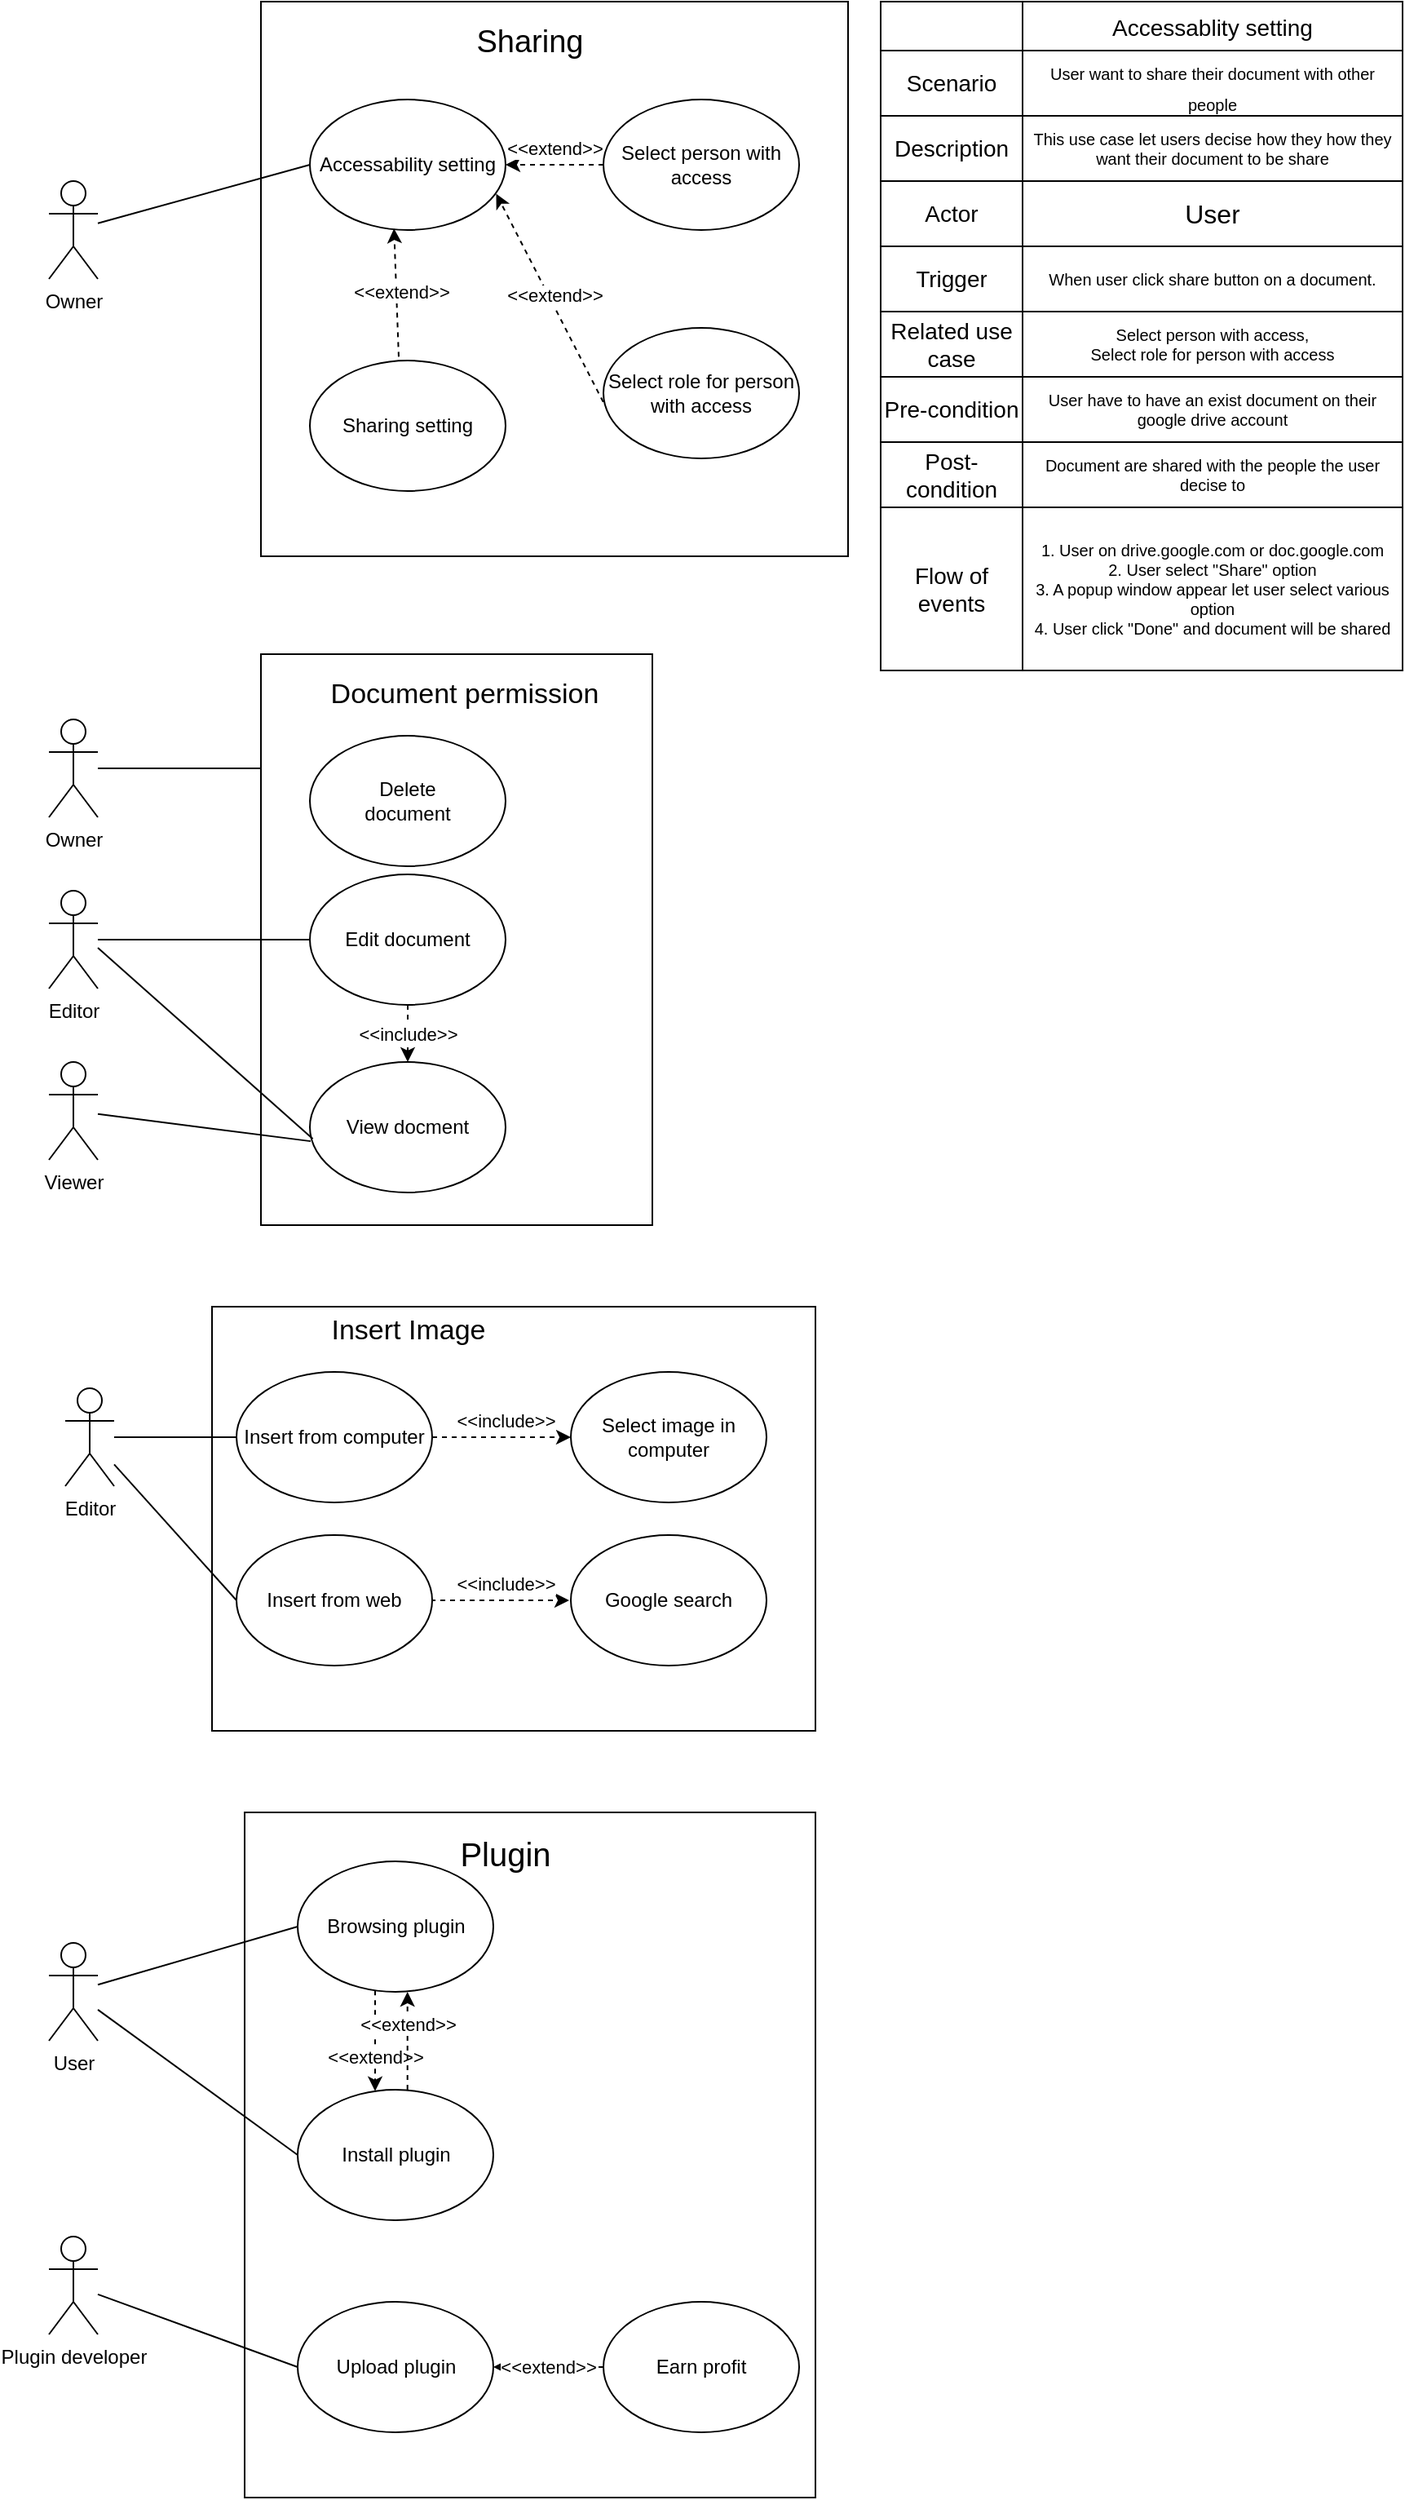 <mxfile version="21.8.2" type="github">
  <diagram name="Page-1" id="ZFZNMDQ-Nj2fwGIMhTO-">
    <mxGraphModel dx="1384" dy="812" grid="1" gridSize="10" guides="1" tooltips="1" connect="1" arrows="1" fold="1" page="1" pageScale="1" pageWidth="850" pageHeight="1100" math="0" shadow="0">
      <root>
        <mxCell id="0" />
        <mxCell id="1" parent="0" />
        <mxCell id="9420kmqU3tQKIzeqtF9q-1" value="" style="rounded=0;whiteSpace=wrap;html=1;" parent="1" vertex="1">
          <mxGeometry x="260" y="50" width="360" height="340" as="geometry" />
        </mxCell>
        <mxCell id="9420kmqU3tQKIzeqtF9q-2" value="Sharing" style="text;html=1;strokeColor=none;fillColor=none;align=center;verticalAlign=middle;whiteSpace=wrap;rounded=0;fontSize=19;" parent="1" vertex="1">
          <mxGeometry x="395" y="60" width="60" height="30" as="geometry" />
        </mxCell>
        <mxCell id="9420kmqU3tQKIzeqtF9q-3" value="&lt;div&gt;Accessability setting&lt;br&gt;&lt;/div&gt;" style="ellipse;whiteSpace=wrap;html=1;" parent="1" vertex="1">
          <mxGeometry x="290" y="110" width="120" height="80" as="geometry" />
        </mxCell>
        <mxCell id="9420kmqU3tQKIzeqtF9q-10" value="&amp;lt;&amp;lt;extend&amp;gt;&amp;gt;" style="edgeStyle=orthogonalEdgeStyle;rounded=0;orthogonalLoop=1;jettySize=auto;html=1;dashed=1;" parent="1" source="9420kmqU3tQKIzeqtF9q-4" target="9420kmqU3tQKIzeqtF9q-3" edge="1">
          <mxGeometry y="-10" relative="1" as="geometry">
            <mxPoint as="offset" />
          </mxGeometry>
        </mxCell>
        <mxCell id="9420kmqU3tQKIzeqtF9q-4" value="Select person with access" style="ellipse;whiteSpace=wrap;html=1;" parent="1" vertex="1">
          <mxGeometry x="470" y="110" width="120" height="80" as="geometry" />
        </mxCell>
        <mxCell id="9420kmqU3tQKIzeqtF9q-6" value="Sharing setting" style="ellipse;whiteSpace=wrap;html=1;" parent="1" vertex="1">
          <mxGeometry x="290" y="270" width="120" height="80" as="geometry" />
        </mxCell>
        <mxCell id="9420kmqU3tQKIzeqtF9q-7" value="Owner" style="shape=umlActor;verticalLabelPosition=bottom;verticalAlign=top;html=1;outlineConnect=0;" parent="1" vertex="1">
          <mxGeometry x="130" y="160" width="30" height="60" as="geometry" />
        </mxCell>
        <mxCell id="9420kmqU3tQKIzeqtF9q-8" value="" style="endArrow=none;html=1;rounded=0;entryX=0;entryY=0.5;entryDx=0;entryDy=0;" parent="1" source="9420kmqU3tQKIzeqtF9q-7" target="9420kmqU3tQKIzeqtF9q-3" edge="1">
          <mxGeometry width="50" height="50" relative="1" as="geometry">
            <mxPoint x="400" y="270" as="sourcePoint" />
            <mxPoint x="450" y="220" as="targetPoint" />
          </mxGeometry>
        </mxCell>
        <mxCell id="9420kmqU3tQKIzeqtF9q-11" value="" style="rounded=0;whiteSpace=wrap;html=1;" parent="1" vertex="1">
          <mxGeometry x="260" y="450" width="240" height="350" as="geometry" />
        </mxCell>
        <mxCell id="9420kmqU3tQKIzeqtF9q-12" value="Select role for person with access" style="ellipse;whiteSpace=wrap;html=1;" parent="1" vertex="1">
          <mxGeometry x="470" y="250" width="120" height="80" as="geometry" />
        </mxCell>
        <mxCell id="9420kmqU3tQKIzeqtF9q-16" value="&amp;lt;&amp;lt;extend&amp;gt;&amp;gt;" style="endArrow=classic;html=1;rounded=0;exitX=-0.001;exitY=0.568;exitDx=0;exitDy=0;exitPerimeter=0;entryX=0.952;entryY=0.722;entryDx=0;entryDy=0;entryPerimeter=0;dashed=1;" parent="1" source="9420kmqU3tQKIzeqtF9q-12" target="9420kmqU3tQKIzeqtF9q-3" edge="1">
          <mxGeometry x="0.001" y="-3" width="50" height="50" relative="1" as="geometry">
            <mxPoint x="440.0" y="270" as="sourcePoint" />
            <mxPoint x="485.897" y="372.48" as="targetPoint" />
            <mxPoint as="offset" />
          </mxGeometry>
        </mxCell>
        <mxCell id="9420kmqU3tQKIzeqtF9q-17" value="Document permission" style="text;html=1;strokeColor=none;fillColor=none;align=center;verticalAlign=middle;whiteSpace=wrap;rounded=0;fontSize=17;" parent="1" vertex="1">
          <mxGeometry x="270" y="460" width="230" height="30" as="geometry" />
        </mxCell>
        <mxCell id="9420kmqU3tQKIzeqtF9q-18" value="Owner" style="shape=umlActor;verticalLabelPosition=bottom;verticalAlign=top;html=1;outlineConnect=0;" parent="1" vertex="1">
          <mxGeometry x="130" y="490" width="30" height="60" as="geometry" />
        </mxCell>
        <mxCell id="9420kmqU3tQKIzeqtF9q-19" value="Editor" style="shape=umlActor;verticalLabelPosition=bottom;verticalAlign=top;html=1;outlineConnect=0;" parent="1" vertex="1">
          <mxGeometry x="130" y="595" width="30" height="60" as="geometry" />
        </mxCell>
        <mxCell id="9420kmqU3tQKIzeqtF9q-20" value="Viewer" style="shape=umlActor;verticalLabelPosition=bottom;verticalAlign=top;html=1;outlineConnect=0;" parent="1" vertex="1">
          <mxGeometry x="130" y="700" width="30" height="60" as="geometry" />
        </mxCell>
        <mxCell id="9420kmqU3tQKIzeqtF9q-21" value="&lt;div&gt;Delete&lt;/div&gt;&lt;div&gt;document&lt;/div&gt;" style="ellipse;whiteSpace=wrap;html=1;" parent="1" vertex="1">
          <mxGeometry x="290" y="500" width="120" height="80" as="geometry" />
        </mxCell>
        <mxCell id="9420kmqU3tQKIzeqtF9q-45" value="&amp;lt;&amp;lt;include&amp;gt;&amp;gt;" style="edgeStyle=orthogonalEdgeStyle;rounded=0;orthogonalLoop=1;jettySize=auto;html=1;dashed=1;" parent="1" source="9420kmqU3tQKIzeqtF9q-22" target="9420kmqU3tQKIzeqtF9q-23" edge="1">
          <mxGeometry relative="1" as="geometry" />
        </mxCell>
        <mxCell id="9420kmqU3tQKIzeqtF9q-22" value="Edit document" style="ellipse;whiteSpace=wrap;html=1;" parent="1" vertex="1">
          <mxGeometry x="290" y="585" width="120" height="80" as="geometry" />
        </mxCell>
        <mxCell id="9420kmqU3tQKIzeqtF9q-23" value="View docment" style="ellipse;whiteSpace=wrap;html=1;" parent="1" vertex="1">
          <mxGeometry x="290" y="700" width="120" height="80" as="geometry" />
        </mxCell>
        <mxCell id="9420kmqU3tQKIzeqtF9q-24" value="" style="endArrow=none;html=1;rounded=0;" parent="1" source="9420kmqU3tQKIzeqtF9q-18" edge="1">
          <mxGeometry width="50" height="50" relative="1" as="geometry">
            <mxPoint x="450" y="670" as="sourcePoint" />
            <mxPoint x="260" y="520" as="targetPoint" />
          </mxGeometry>
        </mxCell>
        <mxCell id="9420kmqU3tQKIzeqtF9q-25" value="" style="endArrow=none;html=1;rounded=0;" parent="1" source="9420kmqU3tQKIzeqtF9q-19" target="9420kmqU3tQKIzeqtF9q-22" edge="1">
          <mxGeometry width="50" height="50" relative="1" as="geometry">
            <mxPoint x="200" y="675" as="sourcePoint" />
            <mxPoint x="250" y="625" as="targetPoint" />
          </mxGeometry>
        </mxCell>
        <mxCell id="9420kmqU3tQKIzeqtF9q-26" value="" style="endArrow=none;html=1;rounded=0;entryX=0.004;entryY=0.607;entryDx=0;entryDy=0;entryPerimeter=0;" parent="1" source="9420kmqU3tQKIzeqtF9q-20" target="9420kmqU3tQKIzeqtF9q-23" edge="1">
          <mxGeometry width="50" height="50" relative="1" as="geometry">
            <mxPoint x="450" y="670" as="sourcePoint" />
            <mxPoint x="500" y="620" as="targetPoint" />
          </mxGeometry>
        </mxCell>
        <mxCell id="9420kmqU3tQKIzeqtF9q-28" value="" style="endArrow=none;html=1;rounded=0;entryX=0.015;entryY=0.589;entryDx=0;entryDy=0;entryPerimeter=0;" parent="1" target="9420kmqU3tQKIzeqtF9q-23" edge="1">
          <mxGeometry width="50" height="50" relative="1" as="geometry">
            <mxPoint x="160" y="630" as="sourcePoint" />
            <mxPoint x="240" y="650" as="targetPoint" />
          </mxGeometry>
        </mxCell>
        <mxCell id="9420kmqU3tQKIzeqtF9q-29" value="" style="rounded=0;whiteSpace=wrap;html=1;" parent="1" vertex="1">
          <mxGeometry x="230" y="850" width="370" height="260" as="geometry" />
        </mxCell>
        <mxCell id="9420kmqU3tQKIzeqtF9q-30" value="Insert Image " style="text;html=1;strokeColor=none;fillColor=none;align=center;verticalAlign=middle;whiteSpace=wrap;rounded=0;fontSize=17;" parent="1" vertex="1">
          <mxGeometry x="297.5" y="850" width="105" height="30" as="geometry" />
        </mxCell>
        <mxCell id="9420kmqU3tQKIzeqtF9q-31" value="Editor" style="shape=umlActor;verticalLabelPosition=bottom;verticalAlign=top;html=1;outlineConnect=0;" parent="1" vertex="1">
          <mxGeometry x="140" y="900" width="30" height="60" as="geometry" />
        </mxCell>
        <mxCell id="9420kmqU3tQKIzeqtF9q-34" value="&amp;lt;&amp;lt;include&amp;gt;&amp;gt;" style="edgeStyle=orthogonalEdgeStyle;rounded=0;orthogonalLoop=1;jettySize=auto;html=1;entryX=0;entryY=0.5;entryDx=0;entryDy=0;dashed=1;" parent="1" source="9420kmqU3tQKIzeqtF9q-32" target="9420kmqU3tQKIzeqtF9q-33" edge="1">
          <mxGeometry x="0.059" y="10" relative="1" as="geometry">
            <mxPoint as="offset" />
          </mxGeometry>
        </mxCell>
        <mxCell id="9420kmqU3tQKIzeqtF9q-32" value="Insert from computer" style="ellipse;whiteSpace=wrap;html=1;" parent="1" vertex="1">
          <mxGeometry x="245" y="890" width="120" height="80" as="geometry" />
        </mxCell>
        <mxCell id="9420kmqU3tQKIzeqtF9q-33" value="Select image in computer" style="ellipse;whiteSpace=wrap;html=1;" parent="1" vertex="1">
          <mxGeometry x="450" y="890" width="120" height="80" as="geometry" />
        </mxCell>
        <mxCell id="9420kmqU3tQKIzeqtF9q-38" value="&amp;lt;&amp;lt;include&amp;gt;&amp;gt;" style="edgeStyle=orthogonalEdgeStyle;rounded=0;orthogonalLoop=1;jettySize=auto;html=1;dashed=1;" parent="1" edge="1">
          <mxGeometry x="0.082" y="10" relative="1" as="geometry">
            <mxPoint x="364" y="1030" as="sourcePoint" />
            <mxPoint x="449" y="1030" as="targetPoint" />
            <mxPoint as="offset" />
          </mxGeometry>
        </mxCell>
        <mxCell id="9420kmqU3tQKIzeqtF9q-35" value="Insert from web" style="ellipse;whiteSpace=wrap;html=1;" parent="1" vertex="1">
          <mxGeometry x="245" y="990" width="120" height="80" as="geometry" />
        </mxCell>
        <mxCell id="9420kmqU3tQKIzeqtF9q-36" value="Google search" style="ellipse;whiteSpace=wrap;html=1;" parent="1" vertex="1">
          <mxGeometry x="450" y="990" width="120" height="80" as="geometry" />
        </mxCell>
        <mxCell id="9420kmqU3tQKIzeqtF9q-42" value="" style="endArrow=none;html=1;rounded=0;entryX=0;entryY=0.5;entryDx=0;entryDy=0;" parent="1" source="9420kmqU3tQKIzeqtF9q-31" target="9420kmqU3tQKIzeqtF9q-32" edge="1">
          <mxGeometry width="50" height="50" relative="1" as="geometry">
            <mxPoint x="410" y="1100" as="sourcePoint" />
            <mxPoint x="460" y="1050" as="targetPoint" />
          </mxGeometry>
        </mxCell>
        <mxCell id="9420kmqU3tQKIzeqtF9q-43" value="" style="endArrow=none;html=1;rounded=0;entryX=0;entryY=0.5;entryDx=0;entryDy=0;" parent="1" source="9420kmqU3tQKIzeqtF9q-31" target="9420kmqU3tQKIzeqtF9q-35" edge="1">
          <mxGeometry width="50" height="50" relative="1" as="geometry">
            <mxPoint x="410" y="1100" as="sourcePoint" />
            <mxPoint x="460" y="1050" as="targetPoint" />
          </mxGeometry>
        </mxCell>
        <mxCell id="9420kmqU3tQKIzeqtF9q-46" value="" style="rounded=0;whiteSpace=wrap;html=1;" parent="1" vertex="1">
          <mxGeometry x="250" y="1160" width="350" height="420" as="geometry" />
        </mxCell>
        <mxCell id="9420kmqU3tQKIzeqtF9q-48" value="Plugin" style="text;html=1;strokeColor=none;fillColor=none;align=center;verticalAlign=middle;whiteSpace=wrap;rounded=0;fontSize=20;" parent="1" vertex="1">
          <mxGeometry x="380" y="1170" width="60" height="30" as="geometry" />
        </mxCell>
        <mxCell id="9420kmqU3tQKIzeqtF9q-49" value="User" style="shape=umlActor;verticalLabelPosition=bottom;verticalAlign=top;html=1;outlineConnect=0;" parent="1" vertex="1">
          <mxGeometry x="130" y="1240" width="30" height="60" as="geometry" />
        </mxCell>
        <mxCell id="9420kmqU3tQKIzeqtF9q-61" value="&amp;lt;&amp;lt;extend&amp;gt;&amp;gt;" style="edgeStyle=orthogonalEdgeStyle;rounded=0;orthogonalLoop=1;jettySize=auto;html=1;dashed=1;" parent="1" source="9420kmqU3tQKIzeqtF9q-50" target="9420kmqU3tQKIzeqtF9q-51" edge="1">
          <mxGeometry x="0.324" relative="1" as="geometry">
            <Array as="points">
              <mxPoint x="330" y="1300" />
              <mxPoint x="330" y="1300" />
            </Array>
            <mxPoint as="offset" />
          </mxGeometry>
        </mxCell>
        <mxCell id="9420kmqU3tQKIzeqtF9q-50" value="Browsing plugin" style="ellipse;whiteSpace=wrap;html=1;" parent="1" vertex="1">
          <mxGeometry x="282.5" y="1190" width="120" height="80" as="geometry" />
        </mxCell>
        <mxCell id="9420kmqU3tQKIzeqtF9q-62" value="&amp;lt;&amp;lt;extend&amp;gt;&amp;gt;" style="edgeStyle=orthogonalEdgeStyle;rounded=0;orthogonalLoop=1;jettySize=auto;html=1;entryX=0.5;entryY=1;entryDx=0;entryDy=0;dashed=1;" parent="1" edge="1">
          <mxGeometry x="0.333" relative="1" as="geometry">
            <mxPoint x="349.85" y="1330" as="sourcePoint" />
            <mxPoint x="349.85" y="1270" as="targetPoint" />
            <mxPoint as="offset" />
          </mxGeometry>
        </mxCell>
        <mxCell id="9420kmqU3tQKIzeqtF9q-51" value="Install plugin" style="ellipse;whiteSpace=wrap;html=1;" parent="1" vertex="1">
          <mxGeometry x="282.5" y="1330" width="120" height="80" as="geometry" />
        </mxCell>
        <mxCell id="9420kmqU3tQKIzeqtF9q-52" value="Plugin developer" style="shape=umlActor;verticalLabelPosition=bottom;verticalAlign=top;html=1;outlineConnect=0;" parent="1" vertex="1">
          <mxGeometry x="130" y="1420" width="30" height="60" as="geometry" />
        </mxCell>
        <mxCell id="9420kmqU3tQKIzeqtF9q-54" value="Upload plugin" style="ellipse;whiteSpace=wrap;html=1;" parent="1" vertex="1">
          <mxGeometry x="282.5" y="1460" width="120" height="80" as="geometry" />
        </mxCell>
        <mxCell id="9420kmqU3tQKIzeqtF9q-59" value="&amp;lt;&amp;lt;extend&amp;gt;&amp;gt;" style="edgeStyle=orthogonalEdgeStyle;rounded=0;orthogonalLoop=1;jettySize=auto;html=1;dashed=1;" parent="1" source="9420kmqU3tQKIzeqtF9q-55" target="9420kmqU3tQKIzeqtF9q-54" edge="1">
          <mxGeometry relative="1" as="geometry" />
        </mxCell>
        <mxCell id="9420kmqU3tQKIzeqtF9q-55" value="Earn profit" style="ellipse;whiteSpace=wrap;html=1;" parent="1" vertex="1">
          <mxGeometry x="470" y="1460" width="120" height="80" as="geometry" />
        </mxCell>
        <mxCell id="9420kmqU3tQKIzeqtF9q-56" value="" style="endArrow=none;html=1;rounded=0;entryX=0;entryY=0.5;entryDx=0;entryDy=0;" parent="1" source="9420kmqU3tQKIzeqtF9q-49" target="9420kmqU3tQKIzeqtF9q-50" edge="1">
          <mxGeometry width="50" height="50" relative="1" as="geometry">
            <mxPoint x="210" y="1440" as="sourcePoint" />
            <mxPoint x="260" y="1390" as="targetPoint" />
          </mxGeometry>
        </mxCell>
        <mxCell id="9420kmqU3tQKIzeqtF9q-57" value="" style="endArrow=none;html=1;rounded=0;entryX=0;entryY=0.5;entryDx=0;entryDy=0;" parent="1" source="9420kmqU3tQKIzeqtF9q-49" target="9420kmqU3tQKIzeqtF9q-51" edge="1">
          <mxGeometry width="50" height="50" relative="1" as="geometry">
            <mxPoint x="210" y="1440" as="sourcePoint" />
            <mxPoint x="260" y="1390" as="targetPoint" />
          </mxGeometry>
        </mxCell>
        <mxCell id="9420kmqU3tQKIzeqtF9q-58" value="" style="endArrow=none;html=1;rounded=0;entryX=0;entryY=0.5;entryDx=0;entryDy=0;" parent="1" source="9420kmqU3tQKIzeqtF9q-52" target="9420kmqU3tQKIzeqtF9q-54" edge="1">
          <mxGeometry width="50" height="50" relative="1" as="geometry">
            <mxPoint x="210" y="1440" as="sourcePoint" />
            <mxPoint x="260" y="1390" as="targetPoint" />
          </mxGeometry>
        </mxCell>
        <mxCell id="pB1SBQTcmTo_JxWqI2r3-26" value="" style="shape=table;startSize=0;container=1;collapsible=0;childLayout=tableLayout;fontSize=12;" vertex="1" parent="1">
          <mxGeometry x="640" y="50" width="320" height="410" as="geometry" />
        </mxCell>
        <mxCell id="pB1SBQTcmTo_JxWqI2r3-31" value="" style="shape=tableRow;horizontal=0;startSize=0;swimlaneHead=0;swimlaneBody=0;strokeColor=inherit;top=0;left=0;bottom=0;right=0;collapsible=0;dropTarget=0;fillColor=none;points=[[0,0.5],[1,0.5]];portConstraint=eastwest;fontSize=16;" vertex="1" parent="pB1SBQTcmTo_JxWqI2r3-26">
          <mxGeometry width="320" height="30" as="geometry" />
        </mxCell>
        <mxCell id="pB1SBQTcmTo_JxWqI2r3-32" value="" style="shape=partialRectangle;html=1;whiteSpace=wrap;connectable=0;strokeColor=inherit;overflow=hidden;fillColor=none;top=0;left=0;bottom=0;right=0;pointerEvents=1;fontSize=14;" vertex="1" parent="pB1SBQTcmTo_JxWqI2r3-31">
          <mxGeometry width="87" height="30" as="geometry">
            <mxRectangle width="87" height="30" as="alternateBounds" />
          </mxGeometry>
        </mxCell>
        <mxCell id="pB1SBQTcmTo_JxWqI2r3-52" value="&lt;font style=&quot;font-size: 14px;&quot;&gt;Accessablity setting&lt;br&gt;&lt;/font&gt;" style="shape=partialRectangle;html=1;whiteSpace=wrap;connectable=0;strokeColor=inherit;overflow=hidden;fillColor=none;top=0;left=0;bottom=0;right=0;pointerEvents=1;fontSize=16;" vertex="1" parent="pB1SBQTcmTo_JxWqI2r3-31">
          <mxGeometry x="87" width="233" height="30" as="geometry">
            <mxRectangle width="233" height="30" as="alternateBounds" />
          </mxGeometry>
        </mxCell>
        <mxCell id="pB1SBQTcmTo_JxWqI2r3-35" value="" style="shape=tableRow;horizontal=0;startSize=0;swimlaneHead=0;swimlaneBody=0;strokeColor=inherit;top=0;left=0;bottom=0;right=0;collapsible=0;dropTarget=0;fillColor=none;points=[[0,0.5],[1,0.5]];portConstraint=eastwest;fontSize=16;" vertex="1" parent="pB1SBQTcmTo_JxWqI2r3-26">
          <mxGeometry y="30" width="320" height="40" as="geometry" />
        </mxCell>
        <mxCell id="pB1SBQTcmTo_JxWqI2r3-36" value="Scenario" style="shape=partialRectangle;html=1;whiteSpace=wrap;connectable=0;strokeColor=inherit;overflow=hidden;fillColor=none;top=0;left=0;bottom=0;right=0;pointerEvents=1;fontSize=14;" vertex="1" parent="pB1SBQTcmTo_JxWqI2r3-35">
          <mxGeometry width="87" height="40" as="geometry">
            <mxRectangle width="87" height="40" as="alternateBounds" />
          </mxGeometry>
        </mxCell>
        <mxCell id="pB1SBQTcmTo_JxWqI2r3-53" value="&lt;font size=&quot;1&quot;&gt;User want to share their document with other people&lt;br&gt;&lt;/font&gt;" style="shape=partialRectangle;html=1;whiteSpace=wrap;connectable=0;strokeColor=inherit;overflow=hidden;fillColor=none;top=0;left=0;bottom=0;right=0;pointerEvents=1;fontSize=16;" vertex="1" parent="pB1SBQTcmTo_JxWqI2r3-35">
          <mxGeometry x="87" width="233" height="40" as="geometry">
            <mxRectangle width="233" height="40" as="alternateBounds" />
          </mxGeometry>
        </mxCell>
        <mxCell id="pB1SBQTcmTo_JxWqI2r3-55" style="shape=tableRow;horizontal=0;startSize=0;swimlaneHead=0;swimlaneBody=0;strokeColor=inherit;top=0;left=0;bottom=0;right=0;collapsible=0;dropTarget=0;fillColor=none;points=[[0,0.5],[1,0.5]];portConstraint=eastwest;fontSize=16;" vertex="1" parent="pB1SBQTcmTo_JxWqI2r3-26">
          <mxGeometry y="70" width="320" height="40" as="geometry" />
        </mxCell>
        <mxCell id="pB1SBQTcmTo_JxWqI2r3-56" value="Description" style="shape=partialRectangle;html=1;whiteSpace=wrap;connectable=0;strokeColor=inherit;overflow=hidden;fillColor=none;top=0;left=0;bottom=0;right=0;pointerEvents=1;fontSize=14;" vertex="1" parent="pB1SBQTcmTo_JxWqI2r3-55">
          <mxGeometry width="87" height="40" as="geometry">
            <mxRectangle width="87" height="40" as="alternateBounds" />
          </mxGeometry>
        </mxCell>
        <mxCell id="pB1SBQTcmTo_JxWqI2r3-57" value="This use case let users decise how they how they want their document to be share" style="shape=partialRectangle;html=1;whiteSpace=wrap;connectable=0;strokeColor=inherit;overflow=hidden;fillColor=none;top=0;left=0;bottom=0;right=0;pointerEvents=1;fontSize=10;" vertex="1" parent="pB1SBQTcmTo_JxWqI2r3-55">
          <mxGeometry x="87" width="233" height="40" as="geometry">
            <mxRectangle width="233" height="40" as="alternateBounds" />
          </mxGeometry>
        </mxCell>
        <mxCell id="pB1SBQTcmTo_JxWqI2r3-58" style="shape=tableRow;horizontal=0;startSize=0;swimlaneHead=0;swimlaneBody=0;strokeColor=inherit;top=0;left=0;bottom=0;right=0;collapsible=0;dropTarget=0;fillColor=none;points=[[0,0.5],[1,0.5]];portConstraint=eastwest;fontSize=16;" vertex="1" parent="pB1SBQTcmTo_JxWqI2r3-26">
          <mxGeometry y="110" width="320" height="40" as="geometry" />
        </mxCell>
        <mxCell id="pB1SBQTcmTo_JxWqI2r3-59" value="Actor" style="shape=partialRectangle;html=1;whiteSpace=wrap;connectable=0;strokeColor=inherit;overflow=hidden;fillColor=none;top=0;left=0;bottom=0;right=0;pointerEvents=1;fontSize=14;" vertex="1" parent="pB1SBQTcmTo_JxWqI2r3-58">
          <mxGeometry width="87" height="40" as="geometry">
            <mxRectangle width="87" height="40" as="alternateBounds" />
          </mxGeometry>
        </mxCell>
        <mxCell id="pB1SBQTcmTo_JxWqI2r3-60" value="User" style="shape=partialRectangle;html=1;whiteSpace=wrap;connectable=0;strokeColor=inherit;overflow=hidden;fillColor=none;top=0;left=0;bottom=0;right=0;pointerEvents=1;fontSize=16;" vertex="1" parent="pB1SBQTcmTo_JxWqI2r3-58">
          <mxGeometry x="87" width="233" height="40" as="geometry">
            <mxRectangle width="233" height="40" as="alternateBounds" />
          </mxGeometry>
        </mxCell>
        <mxCell id="pB1SBQTcmTo_JxWqI2r3-61" style="shape=tableRow;horizontal=0;startSize=0;swimlaneHead=0;swimlaneBody=0;strokeColor=inherit;top=0;left=0;bottom=0;right=0;collapsible=0;dropTarget=0;fillColor=none;points=[[0,0.5],[1,0.5]];portConstraint=eastwest;fontSize=16;" vertex="1" parent="pB1SBQTcmTo_JxWqI2r3-26">
          <mxGeometry y="150" width="320" height="40" as="geometry" />
        </mxCell>
        <mxCell id="pB1SBQTcmTo_JxWqI2r3-62" value="Trigger" style="shape=partialRectangle;html=1;whiteSpace=wrap;connectable=0;strokeColor=inherit;overflow=hidden;fillColor=none;top=0;left=0;bottom=0;right=0;pointerEvents=1;fontSize=14;" vertex="1" parent="pB1SBQTcmTo_JxWqI2r3-61">
          <mxGeometry width="87" height="40" as="geometry">
            <mxRectangle width="87" height="40" as="alternateBounds" />
          </mxGeometry>
        </mxCell>
        <mxCell id="pB1SBQTcmTo_JxWqI2r3-63" value="When user click share button on a document." style="shape=partialRectangle;html=1;whiteSpace=wrap;connectable=0;strokeColor=inherit;overflow=hidden;fillColor=none;top=0;left=0;bottom=0;right=0;pointerEvents=1;fontSize=10;" vertex="1" parent="pB1SBQTcmTo_JxWqI2r3-61">
          <mxGeometry x="87" width="233" height="40" as="geometry">
            <mxRectangle width="233" height="40" as="alternateBounds" />
          </mxGeometry>
        </mxCell>
        <mxCell id="pB1SBQTcmTo_JxWqI2r3-64" style="shape=tableRow;horizontal=0;startSize=0;swimlaneHead=0;swimlaneBody=0;strokeColor=inherit;top=0;left=0;bottom=0;right=0;collapsible=0;dropTarget=0;fillColor=none;points=[[0,0.5],[1,0.5]];portConstraint=eastwest;fontSize=16;" vertex="1" parent="pB1SBQTcmTo_JxWqI2r3-26">
          <mxGeometry y="190" width="320" height="40" as="geometry" />
        </mxCell>
        <mxCell id="pB1SBQTcmTo_JxWqI2r3-65" value="Related use case" style="shape=partialRectangle;html=1;whiteSpace=wrap;connectable=0;strokeColor=inherit;overflow=hidden;fillColor=none;top=0;left=0;bottom=0;right=0;pointerEvents=1;fontSize=14;" vertex="1" parent="pB1SBQTcmTo_JxWqI2r3-64">
          <mxGeometry width="87" height="40" as="geometry">
            <mxRectangle width="87" height="40" as="alternateBounds" />
          </mxGeometry>
        </mxCell>
        <mxCell id="pB1SBQTcmTo_JxWqI2r3-66" value="&lt;div style=&quot;font-size: 10px;&quot;&gt;&lt;font style=&quot;font-size: 10px;&quot;&gt;Select person with access,&lt;/font&gt;&lt;/div&gt;&lt;div style=&quot;font-size: 10px;&quot;&gt;&lt;font style=&quot;font-size: 10px;&quot;&gt;Select role for person with access&lt;/font&gt;&lt;/div&gt;" style="shape=partialRectangle;html=1;whiteSpace=wrap;connectable=0;strokeColor=inherit;overflow=hidden;fillColor=none;top=0;left=0;bottom=0;right=0;pointerEvents=1;fontSize=10;" vertex="1" parent="pB1SBQTcmTo_JxWqI2r3-64">
          <mxGeometry x="87" width="233" height="40" as="geometry">
            <mxRectangle width="233" height="40" as="alternateBounds" />
          </mxGeometry>
        </mxCell>
        <mxCell id="pB1SBQTcmTo_JxWqI2r3-67" style="shape=tableRow;horizontal=0;startSize=0;swimlaneHead=0;swimlaneBody=0;strokeColor=inherit;top=0;left=0;bottom=0;right=0;collapsible=0;dropTarget=0;fillColor=none;points=[[0,0.5],[1,0.5]];portConstraint=eastwest;fontSize=13;" vertex="1" parent="pB1SBQTcmTo_JxWqI2r3-26">
          <mxGeometry y="230" width="320" height="40" as="geometry" />
        </mxCell>
        <mxCell id="pB1SBQTcmTo_JxWqI2r3-68" value="Pre-condition" style="shape=partialRectangle;html=1;whiteSpace=wrap;connectable=0;strokeColor=inherit;overflow=hidden;fillColor=none;top=0;left=0;bottom=0;right=0;pointerEvents=1;fontSize=14;" vertex="1" parent="pB1SBQTcmTo_JxWqI2r3-67">
          <mxGeometry width="87" height="40" as="geometry">
            <mxRectangle width="87" height="40" as="alternateBounds" />
          </mxGeometry>
        </mxCell>
        <mxCell id="pB1SBQTcmTo_JxWqI2r3-69" value="User have to have an exist document on their google drive account" style="shape=partialRectangle;html=1;whiteSpace=wrap;connectable=0;strokeColor=inherit;overflow=hidden;fillColor=none;top=0;left=0;bottom=0;right=0;pointerEvents=1;fontSize=10;" vertex="1" parent="pB1SBQTcmTo_JxWqI2r3-67">
          <mxGeometry x="87" width="233" height="40" as="geometry">
            <mxRectangle width="233" height="40" as="alternateBounds" />
          </mxGeometry>
        </mxCell>
        <mxCell id="pB1SBQTcmTo_JxWqI2r3-70" style="shape=tableRow;horizontal=0;startSize=0;swimlaneHead=0;swimlaneBody=0;strokeColor=inherit;top=0;left=0;bottom=0;right=0;collapsible=0;dropTarget=0;fillColor=none;points=[[0,0.5],[1,0.5]];portConstraint=eastwest;fontSize=16;" vertex="1" parent="pB1SBQTcmTo_JxWqI2r3-26">
          <mxGeometry y="270" width="320" height="40" as="geometry" />
        </mxCell>
        <mxCell id="pB1SBQTcmTo_JxWqI2r3-71" value="Post-condition" style="shape=partialRectangle;html=1;whiteSpace=wrap;connectable=0;strokeColor=inherit;overflow=hidden;fillColor=none;top=0;left=0;bottom=0;right=0;pointerEvents=1;fontSize=14;" vertex="1" parent="pB1SBQTcmTo_JxWqI2r3-70">
          <mxGeometry width="87" height="40" as="geometry">
            <mxRectangle width="87" height="40" as="alternateBounds" />
          </mxGeometry>
        </mxCell>
        <mxCell id="pB1SBQTcmTo_JxWqI2r3-72" value="Document are shared with the people the user decise to" style="shape=partialRectangle;html=1;whiteSpace=wrap;connectable=0;strokeColor=inherit;overflow=hidden;fillColor=none;top=0;left=0;bottom=0;right=0;pointerEvents=1;fontSize=10;" vertex="1" parent="pB1SBQTcmTo_JxWqI2r3-70">
          <mxGeometry x="87" width="233" height="40" as="geometry">
            <mxRectangle width="233" height="40" as="alternateBounds" />
          </mxGeometry>
        </mxCell>
        <mxCell id="pB1SBQTcmTo_JxWqI2r3-73" style="shape=tableRow;horizontal=0;startSize=0;swimlaneHead=0;swimlaneBody=0;strokeColor=inherit;top=0;left=0;bottom=0;right=0;collapsible=0;dropTarget=0;fillColor=none;points=[[0,0.5],[1,0.5]];portConstraint=eastwest;fontSize=16;" vertex="1" parent="pB1SBQTcmTo_JxWqI2r3-26">
          <mxGeometry y="310" width="320" height="100" as="geometry" />
        </mxCell>
        <mxCell id="pB1SBQTcmTo_JxWqI2r3-74" value="Flow of events" style="shape=partialRectangle;html=1;whiteSpace=wrap;connectable=0;strokeColor=inherit;overflow=hidden;fillColor=none;top=0;left=0;bottom=0;right=0;pointerEvents=1;fontSize=14;" vertex="1" parent="pB1SBQTcmTo_JxWqI2r3-73">
          <mxGeometry width="87" height="100" as="geometry">
            <mxRectangle width="87" height="100" as="alternateBounds" />
          </mxGeometry>
        </mxCell>
        <mxCell id="pB1SBQTcmTo_JxWqI2r3-75" value="&lt;div&gt;1. User on drive.google.com or doc.google.com&lt;/div&gt;&lt;div&gt;2. User select &quot;Share&quot; option&lt;/div&gt;&lt;div&gt;3. A popup window appear let user select various option&lt;/div&gt;&lt;div&gt;4. User click &quot;Done&quot; and document will be shared&lt;br&gt;&lt;/div&gt;" style="shape=partialRectangle;html=1;whiteSpace=wrap;connectable=0;strokeColor=inherit;overflow=hidden;fillColor=none;top=0;left=0;bottom=0;right=0;pointerEvents=1;fontSize=10;" vertex="1" parent="pB1SBQTcmTo_JxWqI2r3-73">
          <mxGeometry x="87" width="233" height="100" as="geometry">
            <mxRectangle width="233" height="100" as="alternateBounds" />
          </mxGeometry>
        </mxCell>
        <mxCell id="pB1SBQTcmTo_JxWqI2r3-82" value="&amp;lt;&amp;lt;extend&amp;gt;&amp;gt;" style="endArrow=classic;html=1;rounded=0;exitX=0.454;exitY=-0.029;exitDx=0;exitDy=0;exitPerimeter=0;entryX=0.43;entryY=0.989;entryDx=0;entryDy=0;entryPerimeter=0;dashed=1;" edge="1" parent="1" source="9420kmqU3tQKIzeqtF9q-6" target="9420kmqU3tQKIzeqtF9q-3">
          <mxGeometry x="0.001" y="-3" width="50" height="50" relative="1" as="geometry">
            <mxPoint x="480" y="305" as="sourcePoint" />
            <mxPoint x="414" y="178" as="targetPoint" />
            <mxPoint as="offset" />
          </mxGeometry>
        </mxCell>
      </root>
    </mxGraphModel>
  </diagram>
</mxfile>
